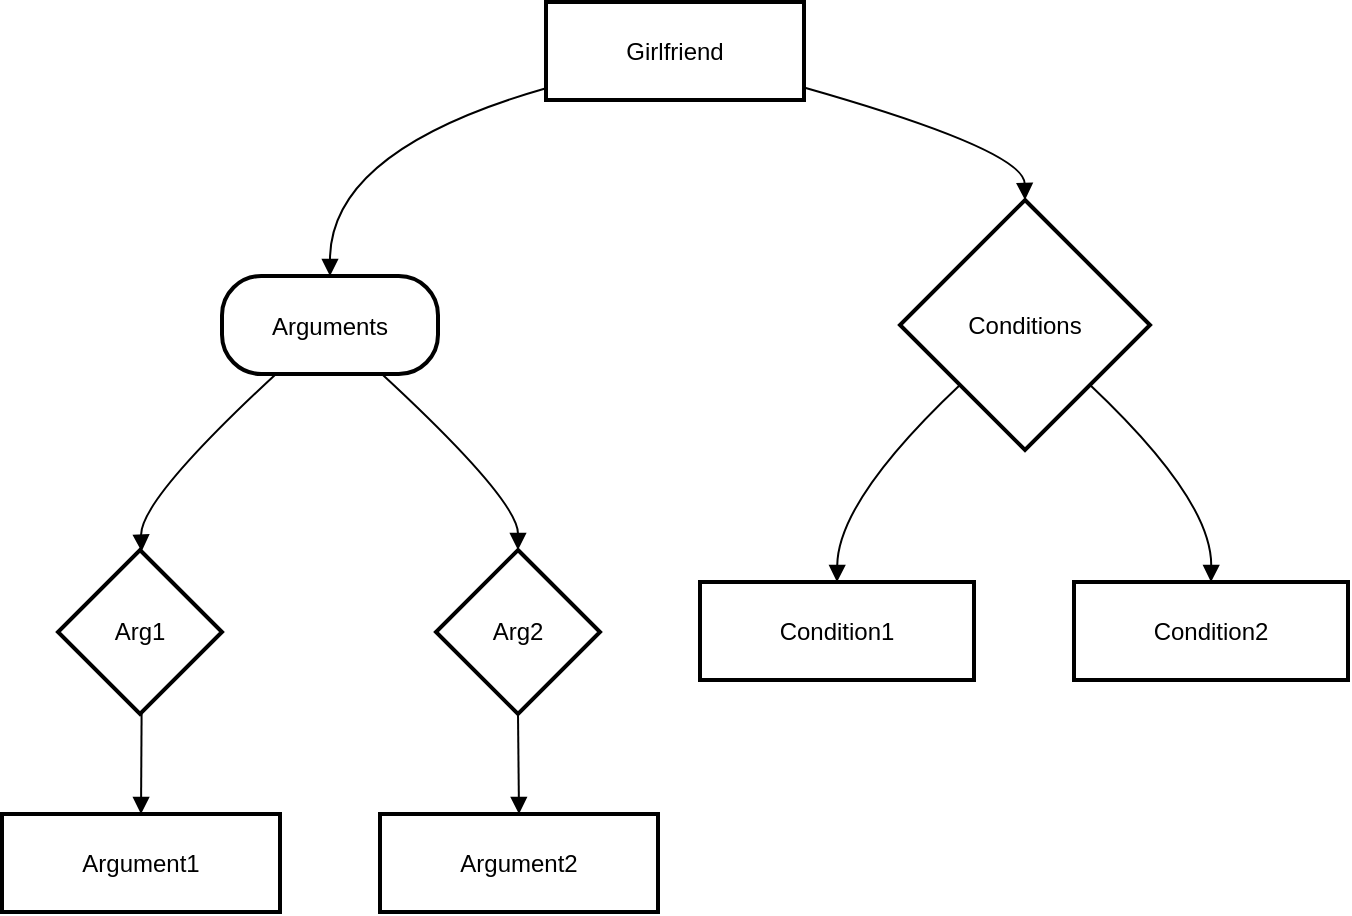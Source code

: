 <mxfile version="24.7.16">
  <diagram name="Page-1" id="oWMV6BYNNI3nHoTFPH5A">
    <mxGraphModel>
      <root>
        <mxCell id="0" />
        <mxCell id="1" parent="0" />
        <mxCell id="2" value="Girlfriend" style="whiteSpace=wrap;strokeWidth=2;" vertex="1" parent="1">
          <mxGeometry x="280" y="8" width="129" height="49" as="geometry" />
        </mxCell>
        <mxCell id="3" value="Arguments" style="rounded=1;arcSize=40;strokeWidth=2" vertex="1" parent="1">
          <mxGeometry x="118" y="145" width="108" height="49" as="geometry" />
        </mxCell>
        <mxCell id="4" value="Conditions" style="rhombus;strokeWidth=2;whiteSpace=wrap;" vertex="1" parent="1">
          <mxGeometry x="457" y="107" width="125" height="125" as="geometry" />
        </mxCell>
        <mxCell id="5" value="Arg1" style="rhombus;strokeWidth=2;whiteSpace=wrap;" vertex="1" parent="1">
          <mxGeometry x="36" y="282" width="82" height="82" as="geometry" />
        </mxCell>
        <mxCell id="6" value="Arg2" style="rhombus;strokeWidth=2;whiteSpace=wrap;" vertex="1" parent="1">
          <mxGeometry x="225" y="282" width="82" height="82" as="geometry" />
        </mxCell>
        <mxCell id="7" value="Condition1" style="whiteSpace=wrap;strokeWidth=2;" vertex="1" parent="1">
          <mxGeometry x="357" y="298" width="137" height="49" as="geometry" />
        </mxCell>
        <mxCell id="8" value="Condition2" style="whiteSpace=wrap;strokeWidth=2;" vertex="1" parent="1">
          <mxGeometry x="544" y="298" width="137" height="49" as="geometry" />
        </mxCell>
        <mxCell id="9" value="Argument1" style="whiteSpace=wrap;strokeWidth=2;" vertex="1" parent="1">
          <mxGeometry x="8" y="414" width="139" height="49" as="geometry" />
        </mxCell>
        <mxCell id="10" value="Argument2" style="whiteSpace=wrap;strokeWidth=2;" vertex="1" parent="1">
          <mxGeometry x="197" y="414" width="139" height="49" as="geometry" />
        </mxCell>
        <mxCell id="11" value="" style="curved=1;startArrow=none;endArrow=block;exitX=0;exitY=0.88;entryX=0.5;entryY=0;" edge="1" parent="1" source="2" target="3">
          <mxGeometry relative="1" as="geometry">
            <Array as="points">
              <mxPoint x="172" y="82" />
            </Array>
          </mxGeometry>
        </mxCell>
        <mxCell id="12" value="" style="curved=1;startArrow=none;endArrow=block;exitX=1.01;exitY=0.88;entryX=0.5;entryY=0;" edge="1" parent="1" source="2" target="4">
          <mxGeometry relative="1" as="geometry">
            <Array as="points">
              <mxPoint x="519" y="82" />
            </Array>
          </mxGeometry>
        </mxCell>
        <mxCell id="13" value="" style="curved=1;startArrow=none;endArrow=block;exitX=0.25;exitY=1;entryX=0.51;entryY=0;" edge="1" parent="1" source="3" target="5">
          <mxGeometry relative="1" as="geometry">
            <Array as="points">
              <mxPoint x="77" y="257" />
            </Array>
          </mxGeometry>
        </mxCell>
        <mxCell id="14" value="" style="curved=1;startArrow=none;endArrow=block;exitX=0.74;exitY=1;entryX=0.5;entryY=0;" edge="1" parent="1" source="3" target="6">
          <mxGeometry relative="1" as="geometry">
            <Array as="points">
              <mxPoint x="266" y="257" />
            </Array>
          </mxGeometry>
        </mxCell>
        <mxCell id="15" value="" style="curved=1;startArrow=none;endArrow=block;exitX=0;exitY=0.96;entryX=0.5;entryY=0;" edge="1" parent="1" source="4" target="7">
          <mxGeometry relative="1" as="geometry">
            <Array as="points">
              <mxPoint x="426" y="257" />
            </Array>
          </mxGeometry>
        </mxCell>
        <mxCell id="16" value="" style="curved=1;startArrow=none;endArrow=block;exitX=1;exitY=0.96;entryX=0.5;entryY=0;" edge="1" parent="1" source="4" target="8">
          <mxGeometry relative="1" as="geometry">
            <Array as="points">
              <mxPoint x="613" y="257" />
            </Array>
          </mxGeometry>
        </mxCell>
        <mxCell id="17" value="" style="curved=1;startArrow=none;endArrow=block;exitX=0.51;exitY=1;entryX=0.5;entryY=-0.01;" edge="1" parent="1" source="5" target="9">
          <mxGeometry relative="1" as="geometry">
            <Array as="points" />
          </mxGeometry>
        </mxCell>
        <mxCell id="18" value="" style="curved=1;startArrow=none;endArrow=block;exitX=0.5;exitY=1;entryX=0.5;entryY=-0.01;" edge="1" parent="1" source="6" target="10">
          <mxGeometry relative="1" as="geometry">
            <Array as="points" />
          </mxGeometry>
        </mxCell>
      </root>
    </mxGraphModel>
  </diagram>
</mxfile>
